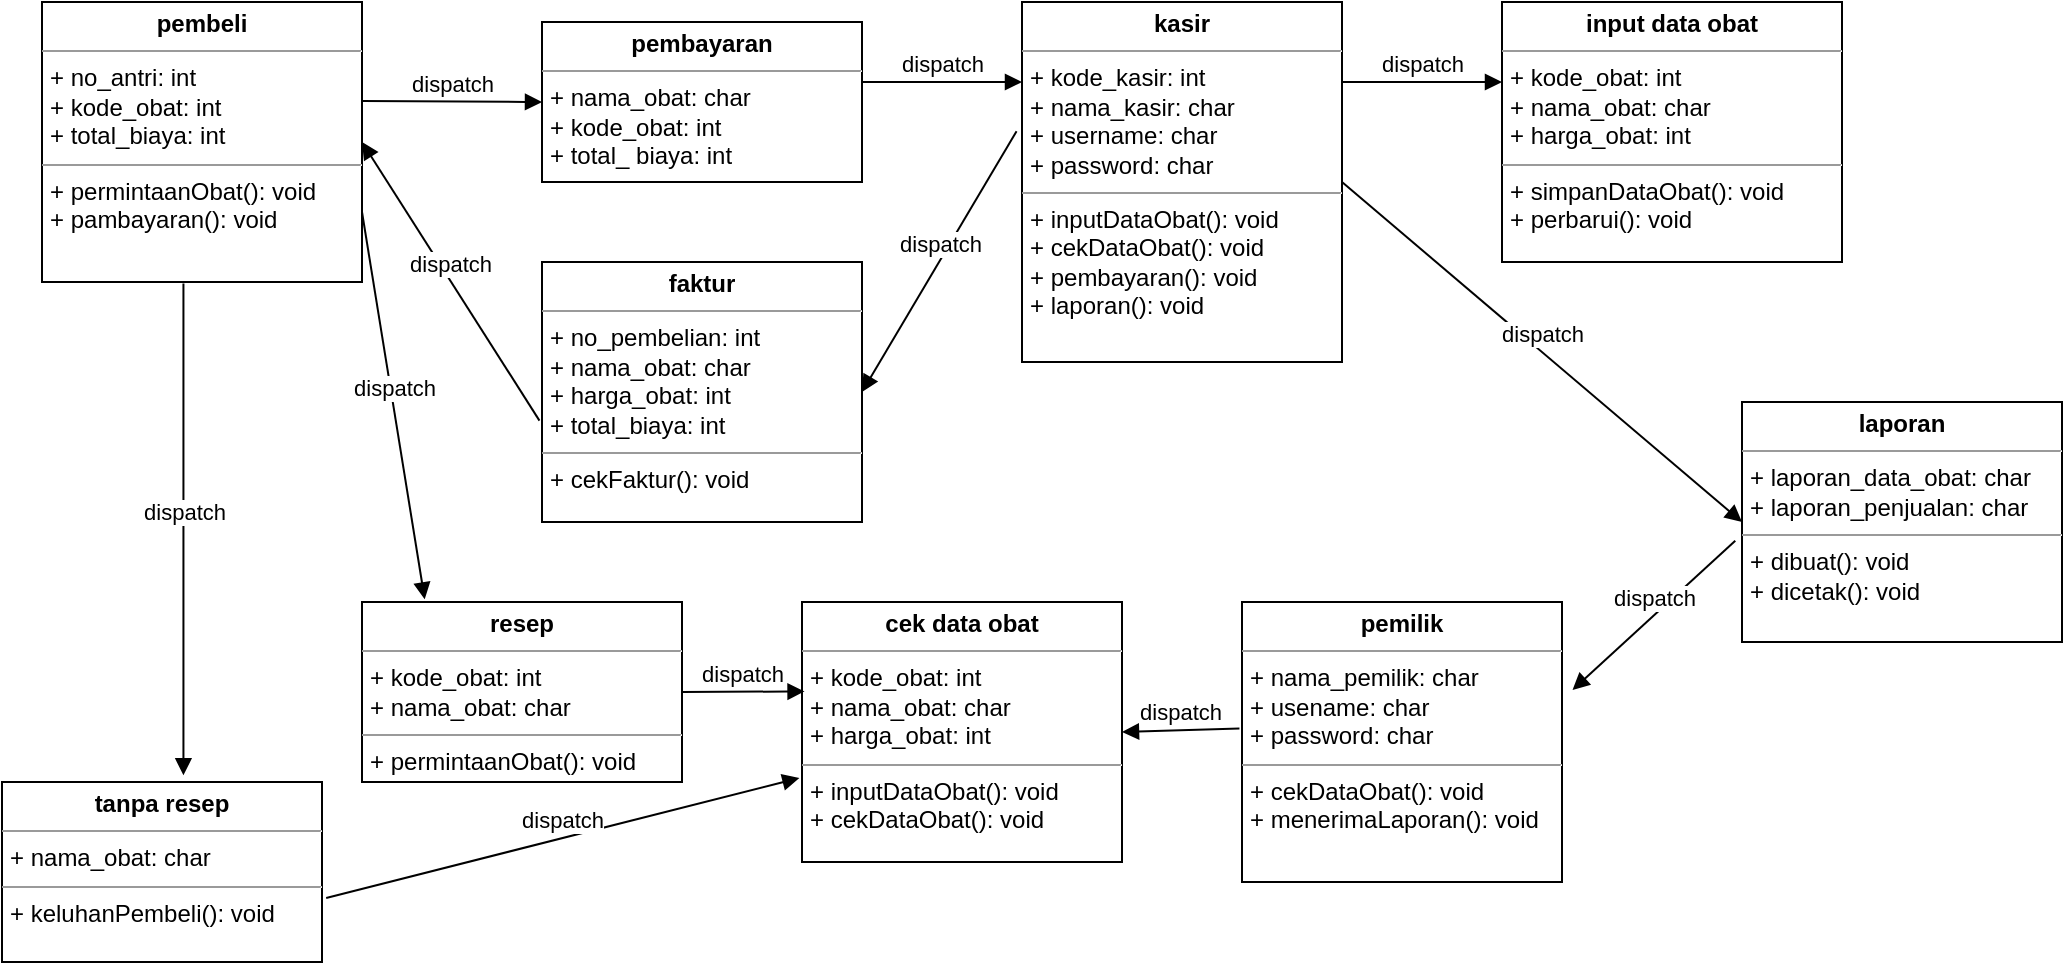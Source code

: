 <mxfile version="20.5.1" type="github">
  <diagram id="cy5z1neatCGp0OOStVhH" name="Page-1">
    <mxGraphModel dx="782" dy="403" grid="1" gridSize="10" guides="1" tooltips="1" connect="1" arrows="1" fold="1" page="1" pageScale="1" pageWidth="850" pageHeight="1100" math="0" shadow="0">
      <root>
        <mxCell id="0" />
        <mxCell id="1" parent="0" />
        <mxCell id="rMsxLiq1xiMQE6kyZHGq-1" value="&lt;p style=&quot;margin:0px;margin-top:4px;text-align:center;&quot;&gt;&lt;b&gt;pembeli&lt;/b&gt;&lt;/p&gt;&lt;hr size=&quot;1&quot;&gt;&lt;p style=&quot;margin:0px;margin-left:4px;&quot;&gt;+ no_antri: int&lt;/p&gt;&lt;p style=&quot;margin:0px;margin-left:4px;&quot;&gt;+ kode_obat: int&lt;/p&gt;&lt;p style=&quot;margin:0px;margin-left:4px;&quot;&gt;+ total_biaya: int&lt;/p&gt;&lt;hr size=&quot;1&quot;&gt;&lt;p style=&quot;margin:0px;margin-left:4px;&quot;&gt;+ permintaanObat(): void&lt;/p&gt;&lt;p style=&quot;margin:0px;margin-left:4px;&quot;&gt;+ pambayaran(): void&lt;/p&gt;" style="verticalAlign=top;align=left;overflow=fill;fontSize=12;fontFamily=Helvetica;html=1;" parent="1" vertex="1">
          <mxGeometry x="60" y="90" width="160" height="140" as="geometry" />
        </mxCell>
        <mxCell id="rMsxLiq1xiMQE6kyZHGq-2" value="&lt;p style=&quot;margin:0px;margin-top:4px;text-align:center;&quot;&gt;&lt;b&gt;pembayaran&lt;/b&gt;&lt;/p&gt;&lt;hr size=&quot;1&quot;&gt;&lt;p style=&quot;margin:0px;margin-left:4px;&quot;&gt;+ nama_obat: char&lt;/p&gt;&lt;p style=&quot;margin:0px;margin-left:4px;&quot;&gt;+ kode_obat: int&lt;/p&gt;&lt;p style=&quot;margin:0px;margin-left:4px;&quot;&gt;+ total_ biaya: int&lt;/p&gt;&lt;hr size=&quot;1&quot;&gt;&lt;p style=&quot;margin:0px;margin-left:4px;&quot;&gt;&lt;br&gt;&lt;/p&gt;" style="verticalAlign=top;align=left;overflow=fill;fontSize=12;fontFamily=Helvetica;html=1;" parent="1" vertex="1">
          <mxGeometry x="310" y="100" width="160" height="80" as="geometry" />
        </mxCell>
        <mxCell id="rMsxLiq1xiMQE6kyZHGq-3" value="&lt;p style=&quot;margin:0px;margin-top:4px;text-align:center;&quot;&gt;&lt;b&gt;kasir&lt;/b&gt;&lt;/p&gt;&lt;hr size=&quot;1&quot;&gt;&lt;p style=&quot;margin:0px;margin-left:4px;&quot;&gt;+ kode_kasir: int&lt;/p&gt;&lt;p style=&quot;margin:0px;margin-left:4px;&quot;&gt;+ nama_kasir: char&lt;/p&gt;&lt;p style=&quot;margin:0px;margin-left:4px;&quot;&gt;+ username: char&lt;/p&gt;&lt;p style=&quot;margin:0px;margin-left:4px;&quot;&gt;+ password: char&lt;/p&gt;&lt;hr size=&quot;1&quot;&gt;&lt;p style=&quot;margin:0px;margin-left:4px;&quot;&gt;+ inputDataObat(): void&lt;/p&gt;&lt;p style=&quot;margin:0px;margin-left:4px;&quot;&gt;+ cekDataObat(): void&lt;/p&gt;&lt;p style=&quot;margin:0px;margin-left:4px;&quot;&gt;+ pembayaran(): void&lt;/p&gt;&lt;p style=&quot;margin:0px;margin-left:4px;&quot;&gt;+ laporan(): void&lt;/p&gt;" style="verticalAlign=top;align=left;overflow=fill;fontSize=12;fontFamily=Helvetica;html=1;" parent="1" vertex="1">
          <mxGeometry x="550" y="90" width="160" height="180" as="geometry" />
        </mxCell>
        <mxCell id="rMsxLiq1xiMQE6kyZHGq-4" value="&lt;p style=&quot;margin:0px;margin-top:4px;text-align:center;&quot;&gt;&lt;b&gt;input data obat&lt;/b&gt;&lt;/p&gt;&lt;hr size=&quot;1&quot;&gt;&lt;p style=&quot;margin:0px;margin-left:4px;&quot;&gt;+ kode_obat: int&lt;/p&gt;&lt;p style=&quot;margin:0px;margin-left:4px;&quot;&gt;+ nama_obat: char&lt;/p&gt;&lt;p style=&quot;margin:0px;margin-left:4px;&quot;&gt;+ harga_obat: int&lt;/p&gt;&lt;hr size=&quot;1&quot;&gt;&lt;p style=&quot;margin:0px;margin-left:4px;&quot;&gt;+ simpanDataObat(): void&lt;/p&gt;&lt;p style=&quot;margin:0px;margin-left:4px;&quot;&gt;+ perbarui(): void&lt;/p&gt;" style="verticalAlign=top;align=left;overflow=fill;fontSize=12;fontFamily=Helvetica;html=1;" parent="1" vertex="1">
          <mxGeometry x="790" y="90" width="170" height="130" as="geometry" />
        </mxCell>
        <mxCell id="rMsxLiq1xiMQE6kyZHGq-5" value="dispatch" style="html=1;verticalAlign=bottom;endArrow=block;rounded=0;entryX=0;entryY=0.5;entryDx=0;entryDy=0;" parent="1" target="rMsxLiq1xiMQE6kyZHGq-2" edge="1">
          <mxGeometry width="80" relative="1" as="geometry">
            <mxPoint x="220" y="139.5" as="sourcePoint" />
            <mxPoint x="300" y="139.5" as="targetPoint" />
          </mxGeometry>
        </mxCell>
        <mxCell id="rMsxLiq1xiMQE6kyZHGq-6" value="dispatch" style="html=1;verticalAlign=bottom;endArrow=block;rounded=0;" parent="1" edge="1">
          <mxGeometry width="80" relative="1" as="geometry">
            <mxPoint x="470" y="130" as="sourcePoint" />
            <mxPoint x="550" y="130" as="targetPoint" />
          </mxGeometry>
        </mxCell>
        <mxCell id="rMsxLiq1xiMQE6kyZHGq-7" value="dispatch" style="html=1;verticalAlign=bottom;endArrow=block;rounded=0;" parent="1" edge="1">
          <mxGeometry width="80" relative="1" as="geometry">
            <mxPoint x="710" y="130" as="sourcePoint" />
            <mxPoint x="790" y="130" as="targetPoint" />
          </mxGeometry>
        </mxCell>
        <mxCell id="rMsxLiq1xiMQE6kyZHGq-9" value="&lt;p style=&quot;margin:0px;margin-top:4px;text-align:center;&quot;&gt;&lt;b&gt;faktur&lt;/b&gt;&lt;/p&gt;&lt;hr size=&quot;1&quot;&gt;&lt;p style=&quot;margin:0px;margin-left:4px;&quot;&gt;+ no_pembelian: int&lt;/p&gt;&lt;p style=&quot;margin:0px;margin-left:4px;&quot;&gt;+ nama_obat: char&lt;/p&gt;&lt;p style=&quot;margin:0px;margin-left:4px;&quot;&gt;+ harga_obat: int&lt;/p&gt;&lt;p style=&quot;margin:0px;margin-left:4px;&quot;&gt;+ total_biaya: int&lt;/p&gt;&lt;hr size=&quot;1&quot;&gt;&lt;p style=&quot;margin:0px;margin-left:4px;&quot;&gt;+ cekFaktur(): void&lt;/p&gt;" style="verticalAlign=top;align=left;overflow=fill;fontSize=12;fontFamily=Helvetica;html=1;" parent="1" vertex="1">
          <mxGeometry x="310" y="220" width="160" height="130" as="geometry" />
        </mxCell>
        <mxCell id="rMsxLiq1xiMQE6kyZHGq-12" value="&lt;p style=&quot;margin:0px;margin-top:4px;text-align:center;&quot;&gt;&lt;b&gt;resep&lt;/b&gt;&lt;/p&gt;&lt;hr size=&quot;1&quot;&gt;&lt;p style=&quot;margin:0px;margin-left:4px;&quot;&gt;+ kode_obat: int&lt;/p&gt;&lt;p style=&quot;margin:0px;margin-left:4px;&quot;&gt;+ nama_obat: char&lt;/p&gt;&lt;hr size=&quot;1&quot;&gt;&lt;p style=&quot;margin:0px;margin-left:4px;&quot;&gt;+ permintaanObat(): void&lt;/p&gt;" style="verticalAlign=top;align=left;overflow=fill;fontSize=12;fontFamily=Helvetica;html=1;" parent="1" vertex="1">
          <mxGeometry x="220" y="390" width="160" height="90" as="geometry" />
        </mxCell>
        <mxCell id="rMsxLiq1xiMQE6kyZHGq-14" value="dispatch" style="html=1;verticalAlign=bottom;endArrow=block;rounded=0;entryX=1;entryY=0.5;entryDx=0;entryDy=0;exitX=-0.008;exitY=0.61;exitDx=0;exitDy=0;exitPerimeter=0;" parent="1" source="rMsxLiq1xiMQE6kyZHGq-9" target="rMsxLiq1xiMQE6kyZHGq-1" edge="1">
          <mxGeometry width="80" relative="1" as="geometry">
            <mxPoint x="280" y="320" as="sourcePoint" />
            <mxPoint x="360" y="320" as="targetPoint" />
          </mxGeometry>
        </mxCell>
        <mxCell id="rMsxLiq1xiMQE6kyZHGq-15" value="dispatch" style="html=1;verticalAlign=bottom;endArrow=block;rounded=0;exitX=-0.017;exitY=0.359;exitDx=0;exitDy=0;exitPerimeter=0;entryX=1;entryY=0.5;entryDx=0;entryDy=0;" parent="1" source="rMsxLiq1xiMQE6kyZHGq-3" target="rMsxLiq1xiMQE6kyZHGq-9" edge="1">
          <mxGeometry width="80" relative="1" as="geometry">
            <mxPoint x="280" y="320" as="sourcePoint" />
            <mxPoint x="360" y="320" as="targetPoint" />
          </mxGeometry>
        </mxCell>
        <mxCell id="rMsxLiq1xiMQE6kyZHGq-16" value="dispatch" style="html=1;verticalAlign=bottom;endArrow=block;rounded=0;exitX=1;exitY=0.75;exitDx=0;exitDy=0;entryX=0.196;entryY=-0.015;entryDx=0;entryDy=0;entryPerimeter=0;" parent="1" source="rMsxLiq1xiMQE6kyZHGq-1" target="rMsxLiq1xiMQE6kyZHGq-12" edge="1">
          <mxGeometry width="80" relative="1" as="geometry">
            <mxPoint x="280" y="320" as="sourcePoint" />
            <mxPoint x="360" y="320" as="targetPoint" />
          </mxGeometry>
        </mxCell>
        <mxCell id="rMsxLiq1xiMQE6kyZHGq-17" value="&lt;p style=&quot;margin:0px;margin-top:4px;text-align:center;&quot;&gt;&lt;b&gt;tanpa resep&lt;/b&gt;&lt;/p&gt;&lt;hr size=&quot;1&quot;&gt;&lt;p style=&quot;margin:0px;margin-left:4px;&quot;&gt;+ nama_obat: char&lt;/p&gt;&lt;hr size=&quot;1&quot;&gt;&lt;p style=&quot;margin:0px;margin-left:4px;&quot;&gt;+ keluhanPembeli(): void&lt;/p&gt;" style="verticalAlign=top;align=left;overflow=fill;fontSize=12;fontFamily=Helvetica;html=1;" parent="1" vertex="1">
          <mxGeometry x="40" y="480" width="160" height="90" as="geometry" />
        </mxCell>
        <mxCell id="rMsxLiq1xiMQE6kyZHGq-18" value="dispatch" style="html=1;verticalAlign=bottom;endArrow=block;rounded=0;exitX=0.442;exitY=1.005;exitDx=0;exitDy=0;exitPerimeter=0;entryX=0.567;entryY=-0.037;entryDx=0;entryDy=0;entryPerimeter=0;" parent="1" source="rMsxLiq1xiMQE6kyZHGq-1" target="rMsxLiq1xiMQE6kyZHGq-17" edge="1">
          <mxGeometry width="80" relative="1" as="geometry">
            <mxPoint x="280" y="320" as="sourcePoint" />
            <mxPoint x="360" y="320" as="targetPoint" />
          </mxGeometry>
        </mxCell>
        <mxCell id="rMsxLiq1xiMQE6kyZHGq-19" value="&lt;p style=&quot;margin:0px;margin-top:4px;text-align:center;&quot;&gt;&lt;b&gt;cek data obat&lt;/b&gt;&lt;/p&gt;&lt;hr size=&quot;1&quot;&gt;&lt;p style=&quot;margin:0px;margin-left:4px;&quot;&gt;+ kode_obat: int&lt;/p&gt;&lt;p style=&quot;margin:0px;margin-left:4px;&quot;&gt;+ nama_obat: char&lt;/p&gt;&lt;p style=&quot;margin:0px;margin-left:4px;&quot;&gt;+ harga_obat: int&lt;/p&gt;&lt;hr size=&quot;1&quot;&gt;&lt;p style=&quot;margin:0px;margin-left:4px;&quot;&gt;+ inputDataObat(): void&lt;/p&gt;&lt;p style=&quot;margin:0px;margin-left:4px;&quot;&gt;+ cekDataObat(): void&lt;/p&gt;" style="verticalAlign=top;align=left;overflow=fill;fontSize=12;fontFamily=Helvetica;html=1;" parent="1" vertex="1">
          <mxGeometry x="440" y="390" width="160" height="130" as="geometry" />
        </mxCell>
        <mxCell id="rMsxLiq1xiMQE6kyZHGq-20" value="dispatch" style="html=1;verticalAlign=bottom;endArrow=block;rounded=0;exitX=1;exitY=0.5;exitDx=0;exitDy=0;entryX=0.008;entryY=0.344;entryDx=0;entryDy=0;entryPerimeter=0;" parent="1" source="rMsxLiq1xiMQE6kyZHGq-12" target="rMsxLiq1xiMQE6kyZHGq-19" edge="1">
          <mxGeometry width="80" relative="1" as="geometry">
            <mxPoint x="330" y="460" as="sourcePoint" />
            <mxPoint x="410" y="460" as="targetPoint" />
          </mxGeometry>
        </mxCell>
        <mxCell id="rMsxLiq1xiMQE6kyZHGq-21" value="dispatch" style="html=1;verticalAlign=bottom;endArrow=block;rounded=0;exitX=1.013;exitY=0.644;exitDx=0;exitDy=0;exitPerimeter=0;entryX=-0.008;entryY=0.677;entryDx=0;entryDy=0;entryPerimeter=0;" parent="1" source="rMsxLiq1xiMQE6kyZHGq-17" target="rMsxLiq1xiMQE6kyZHGq-19" edge="1">
          <mxGeometry width="80" relative="1" as="geometry">
            <mxPoint x="330" y="460" as="sourcePoint" />
            <mxPoint x="410" y="460" as="targetPoint" />
          </mxGeometry>
        </mxCell>
        <mxCell id="rMsxLiq1xiMQE6kyZHGq-22" value="&lt;p style=&quot;margin:0px;margin-top:4px;text-align:center;&quot;&gt;&lt;b&gt;pemilik&lt;/b&gt;&lt;/p&gt;&lt;hr size=&quot;1&quot;&gt;&lt;p style=&quot;margin:0px;margin-left:4px;&quot;&gt;+ nama_pemilik: char&lt;/p&gt;&lt;p style=&quot;margin:0px;margin-left:4px;&quot;&gt;+ usename: char&lt;/p&gt;&lt;p style=&quot;margin:0px;margin-left:4px;&quot;&gt;+ password: char&lt;/p&gt;&lt;hr size=&quot;1&quot;&gt;&lt;p style=&quot;margin:0px;margin-left:4px;&quot;&gt;+ cekDataObat(): void&lt;/p&gt;&lt;p style=&quot;margin:0px;margin-left:4px;&quot;&gt;+ menerimaLaporan(): void&lt;/p&gt;" style="verticalAlign=top;align=left;overflow=fill;fontSize=12;fontFamily=Helvetica;html=1;" parent="1" vertex="1">
          <mxGeometry x="660" y="390" width="160" height="140" as="geometry" />
        </mxCell>
        <mxCell id="rMsxLiq1xiMQE6kyZHGq-23" value="dispatch" style="html=1;verticalAlign=bottom;endArrow=block;rounded=0;exitX=-0.008;exitY=0.452;exitDx=0;exitDy=0;entryX=1;entryY=0.5;entryDx=0;entryDy=0;exitPerimeter=0;" parent="1" source="rMsxLiq1xiMQE6kyZHGq-22" target="rMsxLiq1xiMQE6kyZHGq-19" edge="1">
          <mxGeometry width="80" relative="1" as="geometry">
            <mxPoint x="550" y="460" as="sourcePoint" />
            <mxPoint x="630" y="460" as="targetPoint" />
          </mxGeometry>
        </mxCell>
        <mxCell id="rMsxLiq1xiMQE6kyZHGq-24" value="&lt;p style=&quot;margin:0px;margin-top:4px;text-align:center;&quot;&gt;&lt;b&gt;laporan&lt;/b&gt;&lt;/p&gt;&lt;hr size=&quot;1&quot;&gt;&lt;p style=&quot;margin:0px;margin-left:4px;&quot;&gt;+ laporan_data_obat: char&lt;/p&gt;&lt;p style=&quot;margin:0px;margin-left:4px;&quot;&gt;+ laporan_penjualan: char&lt;/p&gt;&lt;hr size=&quot;1&quot;&gt;&lt;p style=&quot;margin:0px;margin-left:4px;&quot;&gt;+ dibuat(): void&lt;/p&gt;&lt;p style=&quot;margin:0px;margin-left:4px;&quot;&gt;+ dicetak(): void&lt;/p&gt;" style="verticalAlign=top;align=left;overflow=fill;fontSize=12;fontFamily=Helvetica;html=1;" parent="1" vertex="1">
          <mxGeometry x="910" y="290" width="160" height="120" as="geometry" />
        </mxCell>
        <mxCell id="rMsxLiq1xiMQE6kyZHGq-25" value="dispatch" style="html=1;verticalAlign=bottom;endArrow=block;rounded=0;exitX=1;exitY=0.5;exitDx=0;exitDy=0;entryX=0;entryY=0.5;entryDx=0;entryDy=0;" parent="1" source="rMsxLiq1xiMQE6kyZHGq-3" target="rMsxLiq1xiMQE6kyZHGq-24" edge="1">
          <mxGeometry width="80" relative="1" as="geometry">
            <mxPoint x="620" y="290" as="sourcePoint" />
            <mxPoint x="700" y="290" as="targetPoint" />
          </mxGeometry>
        </mxCell>
        <mxCell id="rMsxLiq1xiMQE6kyZHGq-26" value="dispatch" style="html=1;verticalAlign=bottom;endArrow=block;rounded=0;exitX=-0.021;exitY=0.578;exitDx=0;exitDy=0;exitPerimeter=0;entryX=1.033;entryY=0.314;entryDx=0;entryDy=0;entryPerimeter=0;" parent="1" source="rMsxLiq1xiMQE6kyZHGq-24" target="rMsxLiq1xiMQE6kyZHGq-22" edge="1">
          <mxGeometry width="80" relative="1" as="geometry">
            <mxPoint x="620" y="290" as="sourcePoint" />
            <mxPoint x="700" y="290" as="targetPoint" />
          </mxGeometry>
        </mxCell>
      </root>
    </mxGraphModel>
  </diagram>
</mxfile>
